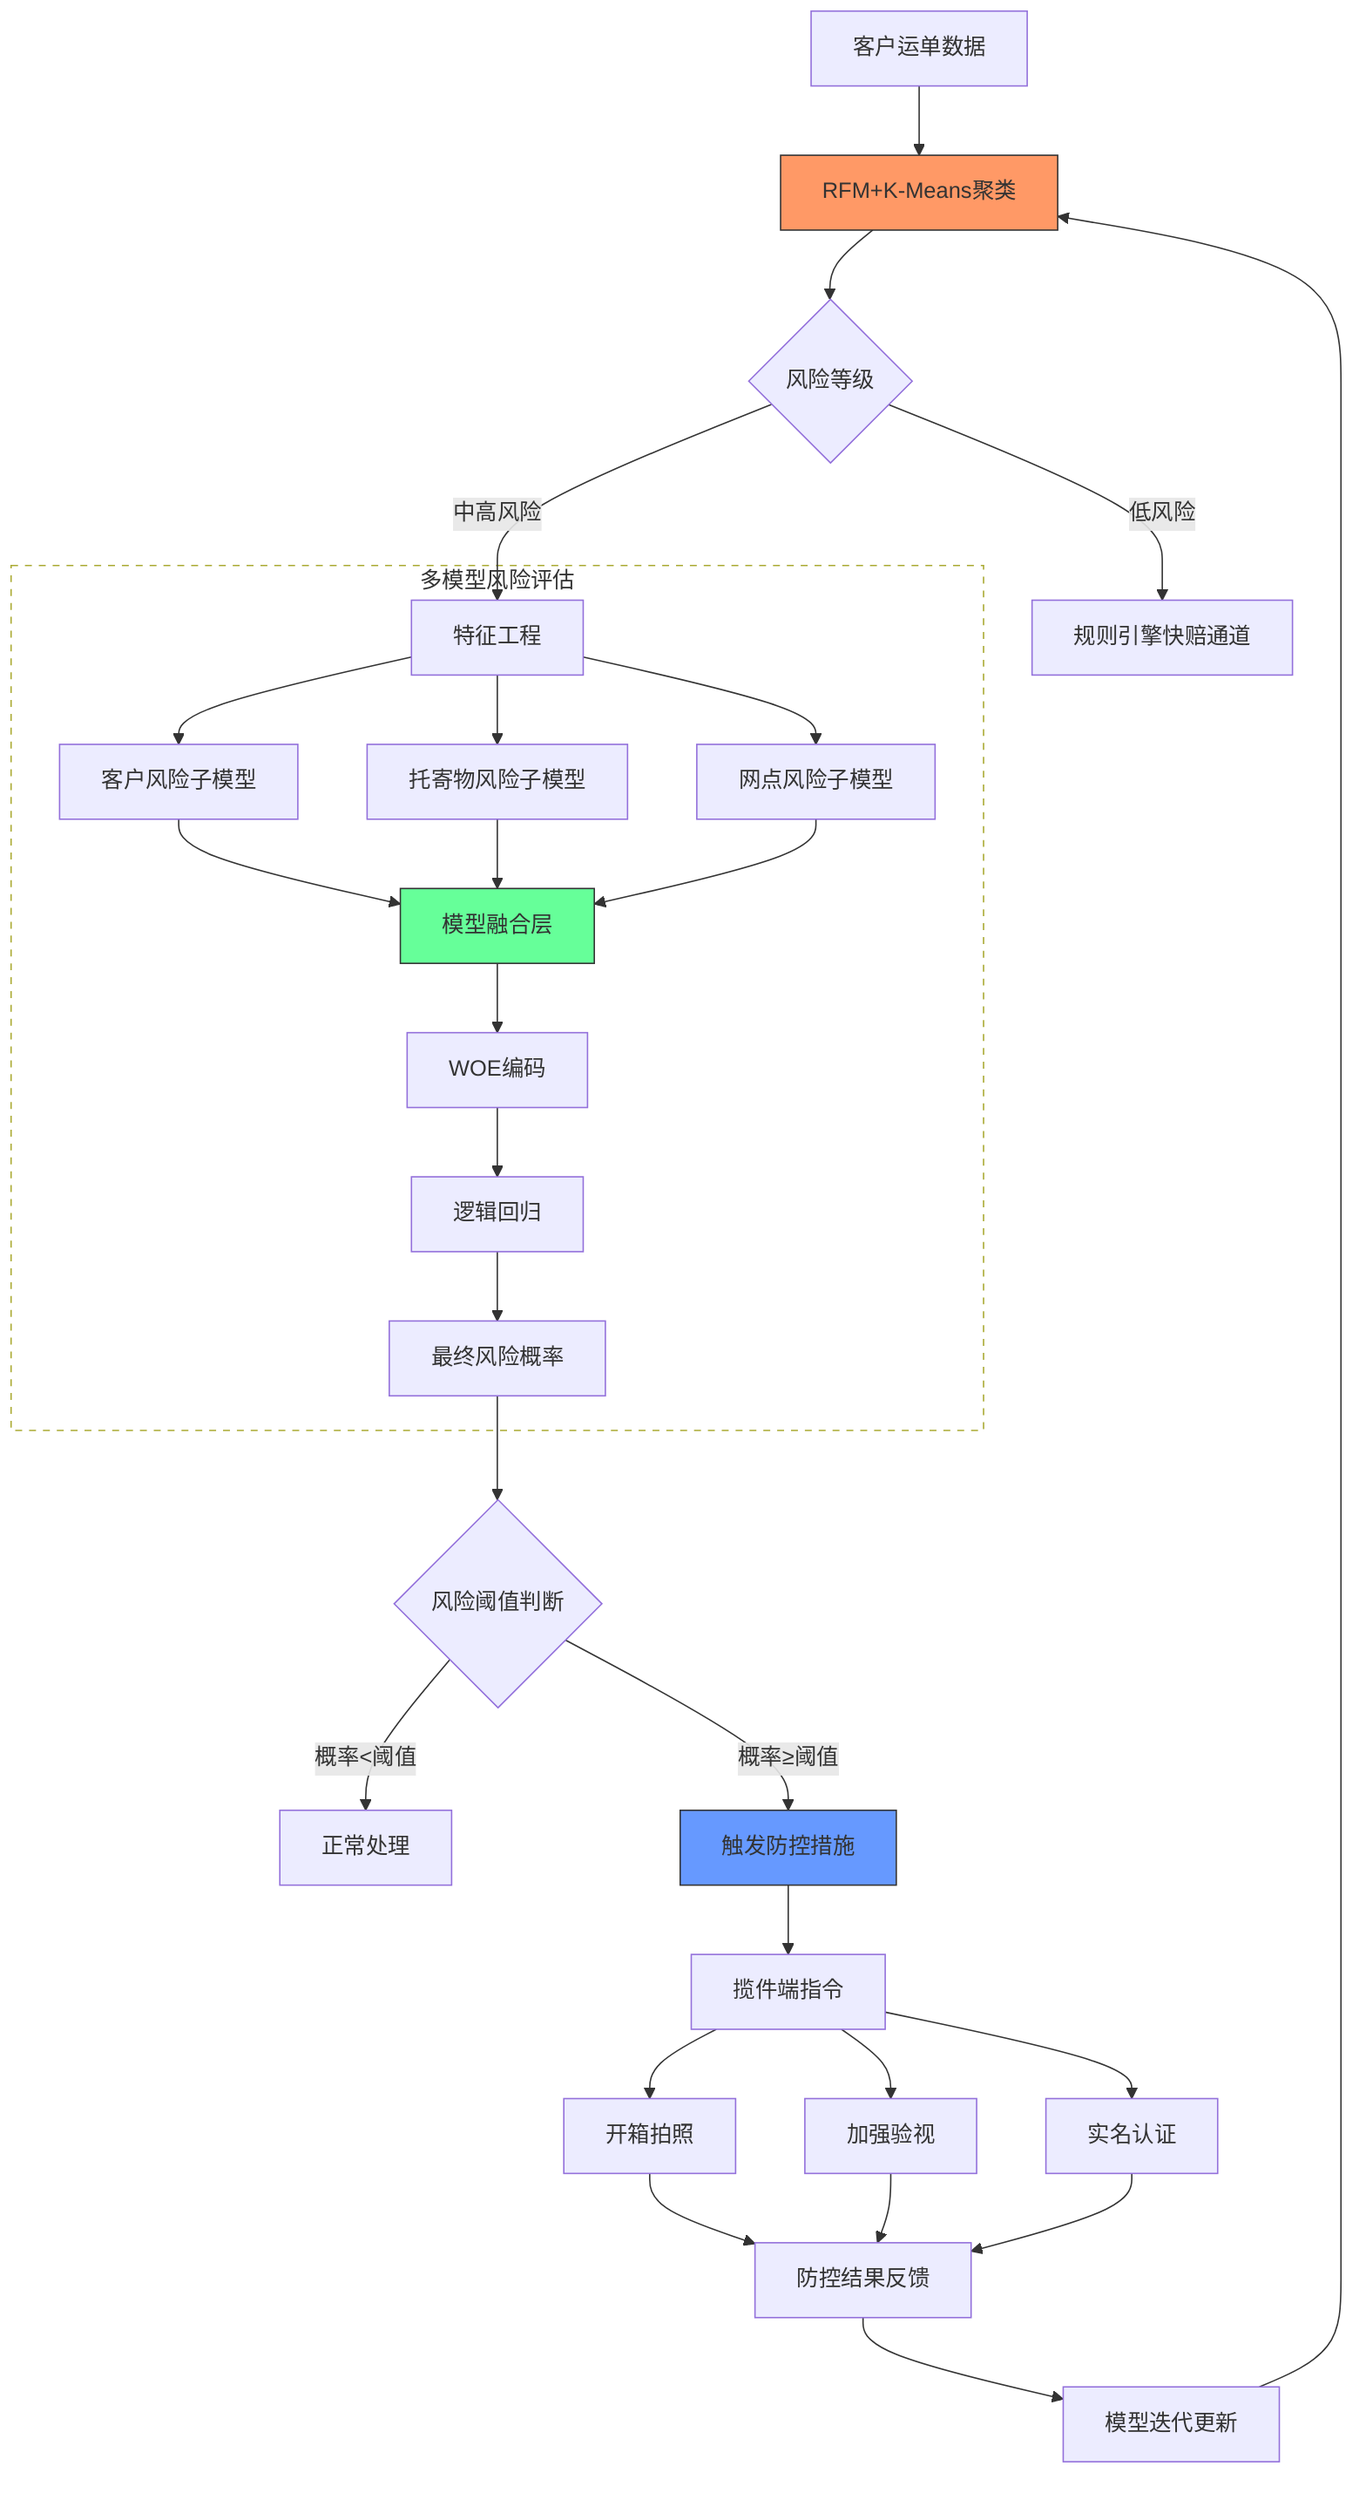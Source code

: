 graph TD
    A[客户运单数据] --> B[RFM+K-Means聚类]
    B --> C{风险等级}
    C -->|低风险| D[规则引擎快赔通道]
    C -->|中高风险| E[特征工程]
    
    subgraph 多模型风险评估
    E --> F[客户风险子模型]
    E --> G[托寄物风险子模型]
    E --> H[网点风险子模型]
    F & G & H --> I[模型融合层]
    I --> J[WOE编码]
    J --> K[逻辑回归]
    K --> L[最终风险概率]
    end

    L --> M{风险阈值判断}
    M -->|概率<阈值| N[正常处理]
    M -->|概率≥阈值| O[触发防控措施]
    
    O --> P[揽件端指令]
    P --> Q[开箱拍照]
    P --> R[加强验视]
    P --> S[实名认证]
    
    Q & R & S --> T[防控结果反馈]
    T --> U[模型迭代更新]
    U --> B

    style B fill:#f96,stroke:#333
    style I fill:#6f9,stroke:#333
    style O fill:#69f,stroke:#333
    
    classDef cluster fill:#fff,stroke-dasharray: 5 5;
    class 多模型风险评估 cluster;